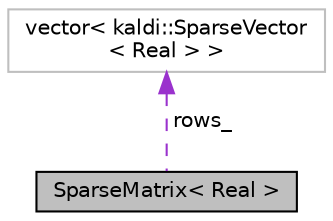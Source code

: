 digraph "SparseMatrix&lt; Real &gt;"
{
  edge [fontname="Helvetica",fontsize="10",labelfontname="Helvetica",labelfontsize="10"];
  node [fontname="Helvetica",fontsize="10",shape=record];
  Node1 [label="SparseMatrix\< Real \>",height=0.2,width=0.4,color="black", fillcolor="grey75", style="filled", fontcolor="black"];
  Node2 -> Node1 [dir="back",color="darkorchid3",fontsize="10",style="dashed",label=" rows_" ,fontname="Helvetica"];
  Node2 [label="vector\< kaldi::SparseVector\l\< Real \> \>",height=0.2,width=0.4,color="grey75", fillcolor="white", style="filled"];
}
